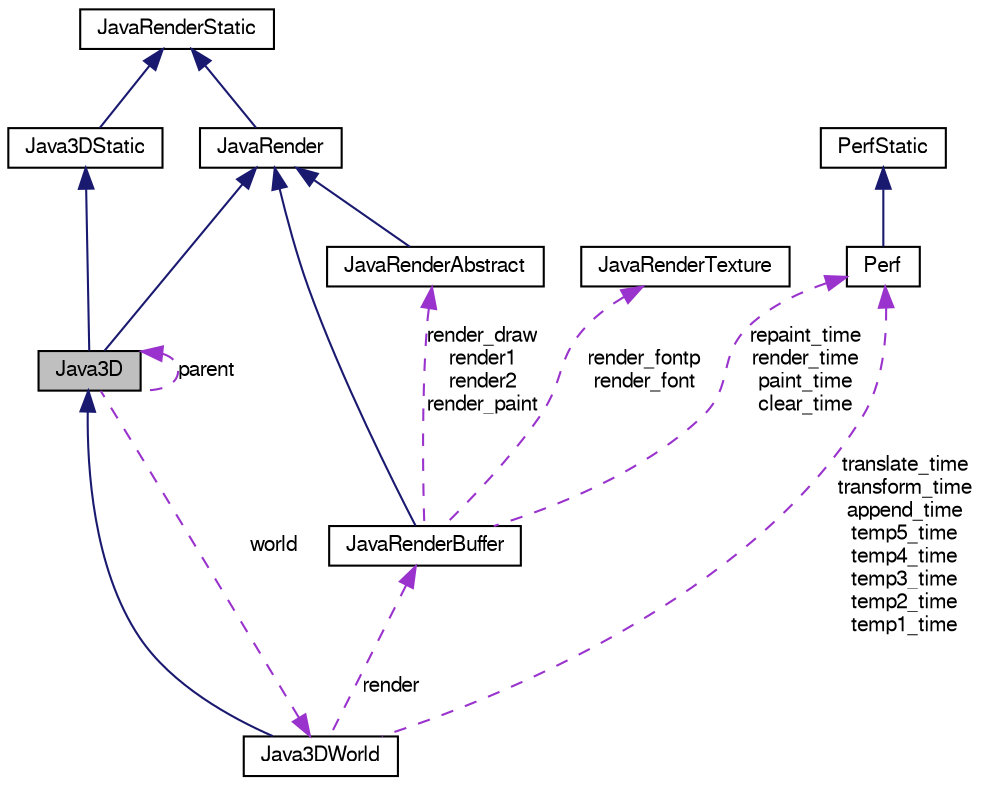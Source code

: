 digraph G
{
  bgcolor="transparent";
  edge [fontname="FreeSans",fontsize=10,labelfontname="FreeSans",labelfontsize=10];
  node [fontname="FreeSans",fontsize=10,shape=record];
  Node1 [label="Java3D",height=0.2,width=0.4,color="black", fillcolor="grey75", style="filled" fontcolor="black"];
  Node2 -> Node1 [dir=back,color="midnightblue",fontsize=10,style="solid",fontname="FreeSans"];
  Node2 [label="Java3DStatic",height=0.2,width=0.4,color="black",URL="$class_java3_d_static.html",tooltip="3D オブジェクト(空間 Java3DWorld, モデル Java3DModel)の抽象クラス。..."];
  Node3 -> Node2 [dir=back,color="midnightblue",fontsize=10,style="solid",fontname="FreeSans"];
  Node3 [label="JavaRenderStatic",height=0.2,width=0.4,color="black",URL="$class_java_render_static.html",tooltip="レンダインターフェース。"];
  Node4 -> Node1 [dir=back,color="midnightblue",fontsize=10,style="solid",fontname="FreeSans"];
  Node4 [label="JavaRender",height=0.2,width=0.4,color="black",URL="$class_java_render.html",tooltip="レンダインターフェース。"];
  Node3 -> Node4 [dir=back,color="midnightblue",fontsize=10,style="solid",fontname="FreeSans"];
  Node1 -> Node1 [dir=back,color="darkorchid3",fontsize=10,style="dashed",label="parent",fontname="FreeSans"];
  Node5 -> Node1 [dir=back,color="darkorchid3",fontsize=10,style="dashed",label="world",fontname="FreeSans"];
  Node5 [label="Java3DWorld",height=0.2,width=0.4,color="black",URL="$class_java3_d_world.html",tooltip="3D 空間の基本クラス。"];
  Node1 -> Node5 [dir=back,color="midnightblue",fontsize=10,style="solid",fontname="FreeSans"];
  Node6 -> Node5 [dir=back,color="darkorchid3",fontsize=10,style="dashed",label="translate_time\ntransform_time\nappend_time\ntemp5_time\ntemp4_time\ntemp3_time\ntemp2_time\ntemp1_time",fontname="FreeSans"];
  Node6 [label="Perf",height=0.2,width=0.4,color="black",URL="$class_perf.html",tooltip="パフォーマンス計測。"];
  Node7 -> Node6 [dir=back,color="midnightblue",fontsize=10,style="solid",fontname="FreeSans"];
  Node7 [label="PerfStatic",height=0.2,width=0.4,color="black",URL="$class_perf_static.html",tooltip="パフォーマンス計測。"];
  Node8 -> Node5 [dir=back,color="darkorchid3",fontsize=10,style="dashed",label="render",fontname="FreeSans"];
  Node8 [label="JavaRenderBuffer",height=0.2,width=0.4,color="black",URL="$class_java_render_buffer.html",tooltip="レンダのバッファ。"];
  Node4 -> Node8 [dir=back,color="midnightblue",fontsize=10,style="solid",fontname="FreeSans"];
  Node6 -> Node8 [dir=back,color="darkorchid3",fontsize=10,style="dashed",label="repaint_time\nrender_time\npaint_time\nclear_time",fontname="FreeSans"];
  Node9 -> Node8 [dir=back,color="darkorchid3",fontsize=10,style="dashed",label="render_fontp\nrender_font",fontname="FreeSans"];
  Node9 [label="JavaRenderTexture",height=0.2,width=0.4,color="black",URL="$class_java_render_texture.html",tooltip="ポリゴン塗りつぶし用テクスチャ、文字列描画用フォント。..."];
  Node10 -> Node8 [dir=back,color="darkorchid3",fontsize=10,style="dashed",label="render_draw\nrender1\nrender2\nrender_paint",fontname="FreeSans"];
  Node10 [label="JavaRenderAbstract",height=0.2,width=0.4,color="black",URL="$class_java_render_abstract.html",tooltip="レンダの基本クラス。"];
  Node4 -> Node10 [dir=back,color="midnightblue",fontsize=10,style="solid",fontname="FreeSans"];
}
